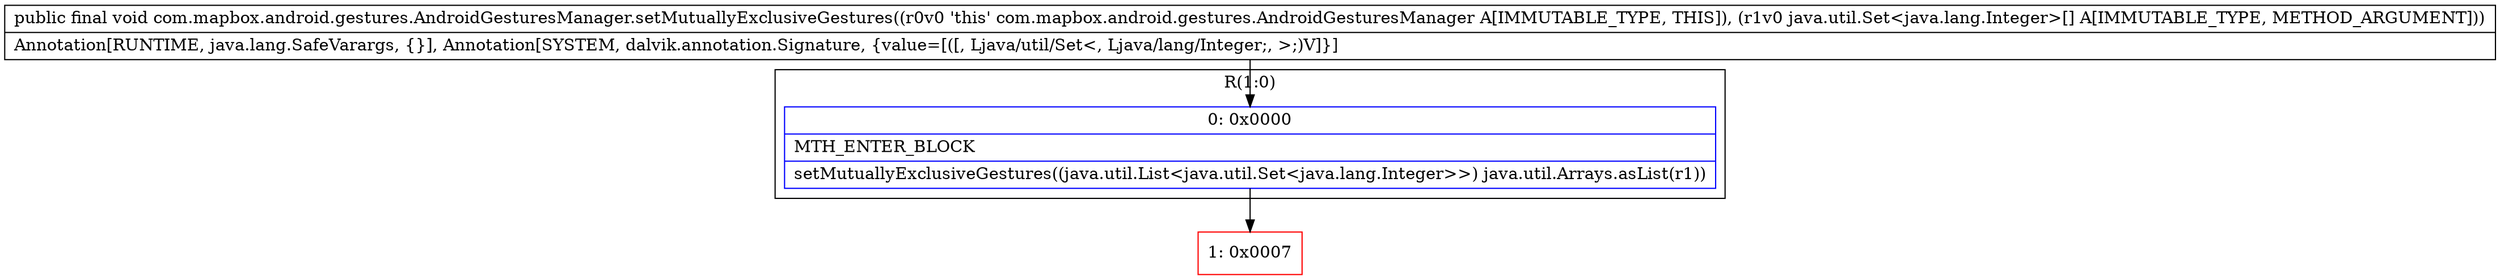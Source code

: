 digraph "CFG forcom.mapbox.android.gestures.AndroidGesturesManager.setMutuallyExclusiveGestures([Ljava\/util\/Set;)V" {
subgraph cluster_Region_951184181 {
label = "R(1:0)";
node [shape=record,color=blue];
Node_0 [shape=record,label="{0\:\ 0x0000|MTH_ENTER_BLOCK\l|setMutuallyExclusiveGestures((java.util.List\<java.util.Set\<java.lang.Integer\>\>) java.util.Arrays.asList(r1))\l}"];
}
Node_1 [shape=record,color=red,label="{1\:\ 0x0007}"];
MethodNode[shape=record,label="{public final void com.mapbox.android.gestures.AndroidGesturesManager.setMutuallyExclusiveGestures((r0v0 'this' com.mapbox.android.gestures.AndroidGesturesManager A[IMMUTABLE_TYPE, THIS]), (r1v0 java.util.Set\<java.lang.Integer\>[] A[IMMUTABLE_TYPE, METHOD_ARGUMENT]))  | Annotation[RUNTIME, java.lang.SafeVarargs, \{\}], Annotation[SYSTEM, dalvik.annotation.Signature, \{value=[([, Ljava\/util\/Set\<, Ljava\/lang\/Integer;, \>;)V]\}]\l}"];
MethodNode -> Node_0;
Node_0 -> Node_1;
}

